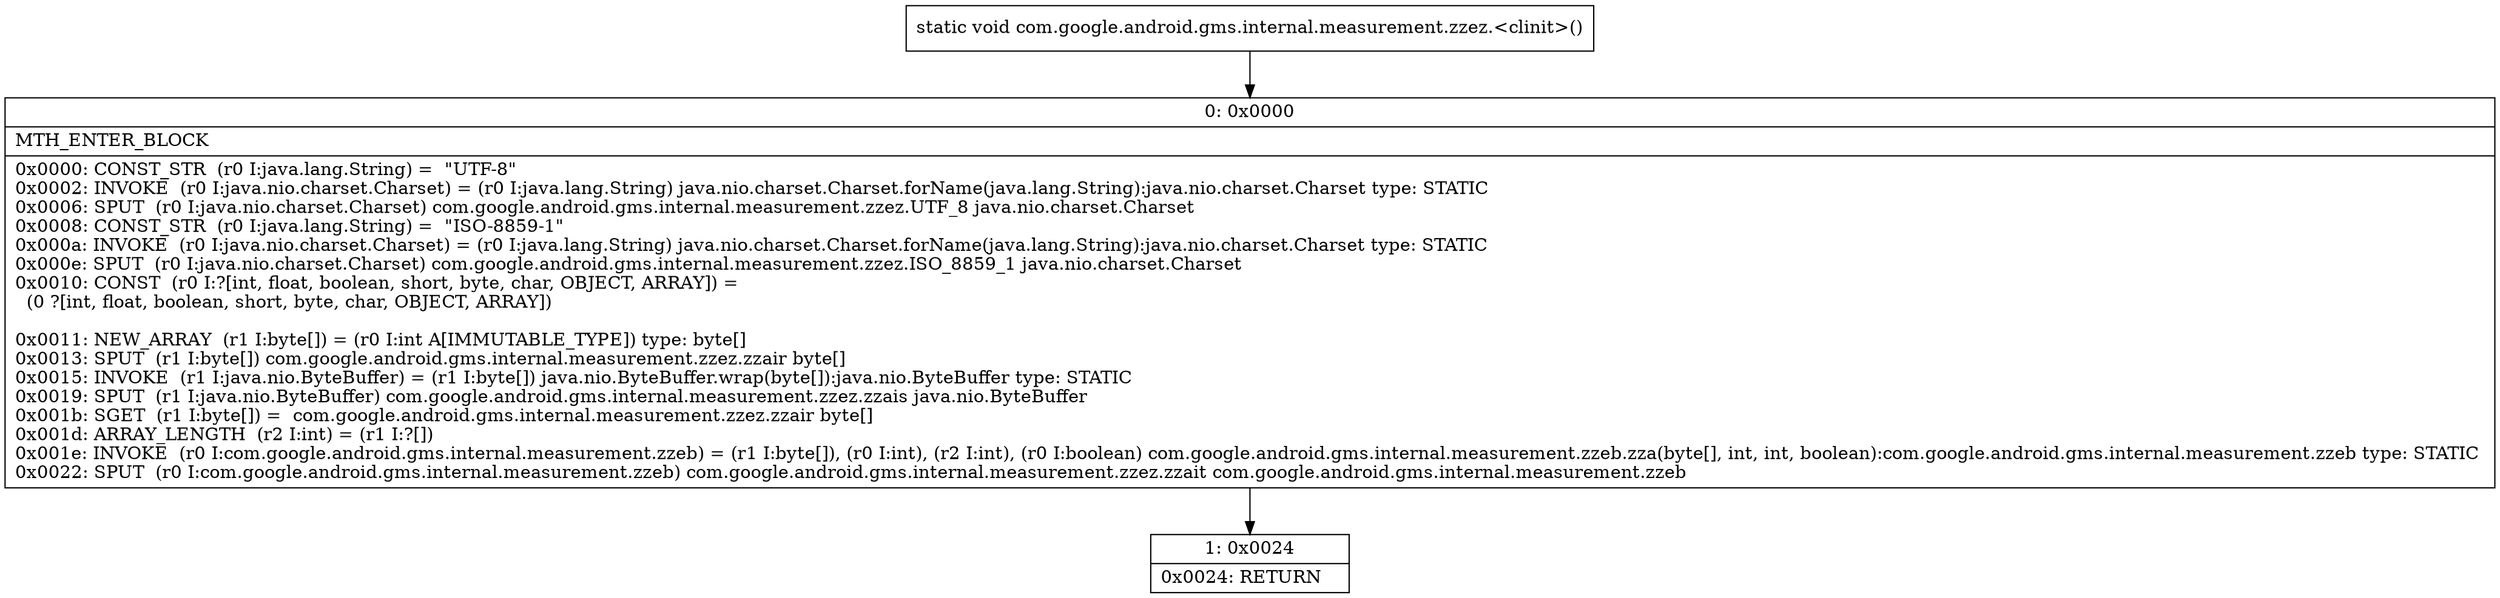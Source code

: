 digraph "CFG forcom.google.android.gms.internal.measurement.zzez.\<clinit\>()V" {
Node_0 [shape=record,label="{0\:\ 0x0000|MTH_ENTER_BLOCK\l|0x0000: CONST_STR  (r0 I:java.lang.String) =  \"UTF\-8\" \l0x0002: INVOKE  (r0 I:java.nio.charset.Charset) = (r0 I:java.lang.String) java.nio.charset.Charset.forName(java.lang.String):java.nio.charset.Charset type: STATIC \l0x0006: SPUT  (r0 I:java.nio.charset.Charset) com.google.android.gms.internal.measurement.zzez.UTF_8 java.nio.charset.Charset \l0x0008: CONST_STR  (r0 I:java.lang.String) =  \"ISO\-8859\-1\" \l0x000a: INVOKE  (r0 I:java.nio.charset.Charset) = (r0 I:java.lang.String) java.nio.charset.Charset.forName(java.lang.String):java.nio.charset.Charset type: STATIC \l0x000e: SPUT  (r0 I:java.nio.charset.Charset) com.google.android.gms.internal.measurement.zzez.ISO_8859_1 java.nio.charset.Charset \l0x0010: CONST  (r0 I:?[int, float, boolean, short, byte, char, OBJECT, ARRAY]) = \l  (0 ?[int, float, boolean, short, byte, char, OBJECT, ARRAY])\l \l0x0011: NEW_ARRAY  (r1 I:byte[]) = (r0 I:int A[IMMUTABLE_TYPE]) type: byte[] \l0x0013: SPUT  (r1 I:byte[]) com.google.android.gms.internal.measurement.zzez.zzair byte[] \l0x0015: INVOKE  (r1 I:java.nio.ByteBuffer) = (r1 I:byte[]) java.nio.ByteBuffer.wrap(byte[]):java.nio.ByteBuffer type: STATIC \l0x0019: SPUT  (r1 I:java.nio.ByteBuffer) com.google.android.gms.internal.measurement.zzez.zzais java.nio.ByteBuffer \l0x001b: SGET  (r1 I:byte[]) =  com.google.android.gms.internal.measurement.zzez.zzair byte[] \l0x001d: ARRAY_LENGTH  (r2 I:int) = (r1 I:?[]) \l0x001e: INVOKE  (r0 I:com.google.android.gms.internal.measurement.zzeb) = (r1 I:byte[]), (r0 I:int), (r2 I:int), (r0 I:boolean) com.google.android.gms.internal.measurement.zzeb.zza(byte[], int, int, boolean):com.google.android.gms.internal.measurement.zzeb type: STATIC \l0x0022: SPUT  (r0 I:com.google.android.gms.internal.measurement.zzeb) com.google.android.gms.internal.measurement.zzez.zzait com.google.android.gms.internal.measurement.zzeb \l}"];
Node_1 [shape=record,label="{1\:\ 0x0024|0x0024: RETURN   \l}"];
MethodNode[shape=record,label="{static void com.google.android.gms.internal.measurement.zzez.\<clinit\>() }"];
MethodNode -> Node_0;
Node_0 -> Node_1;
}

